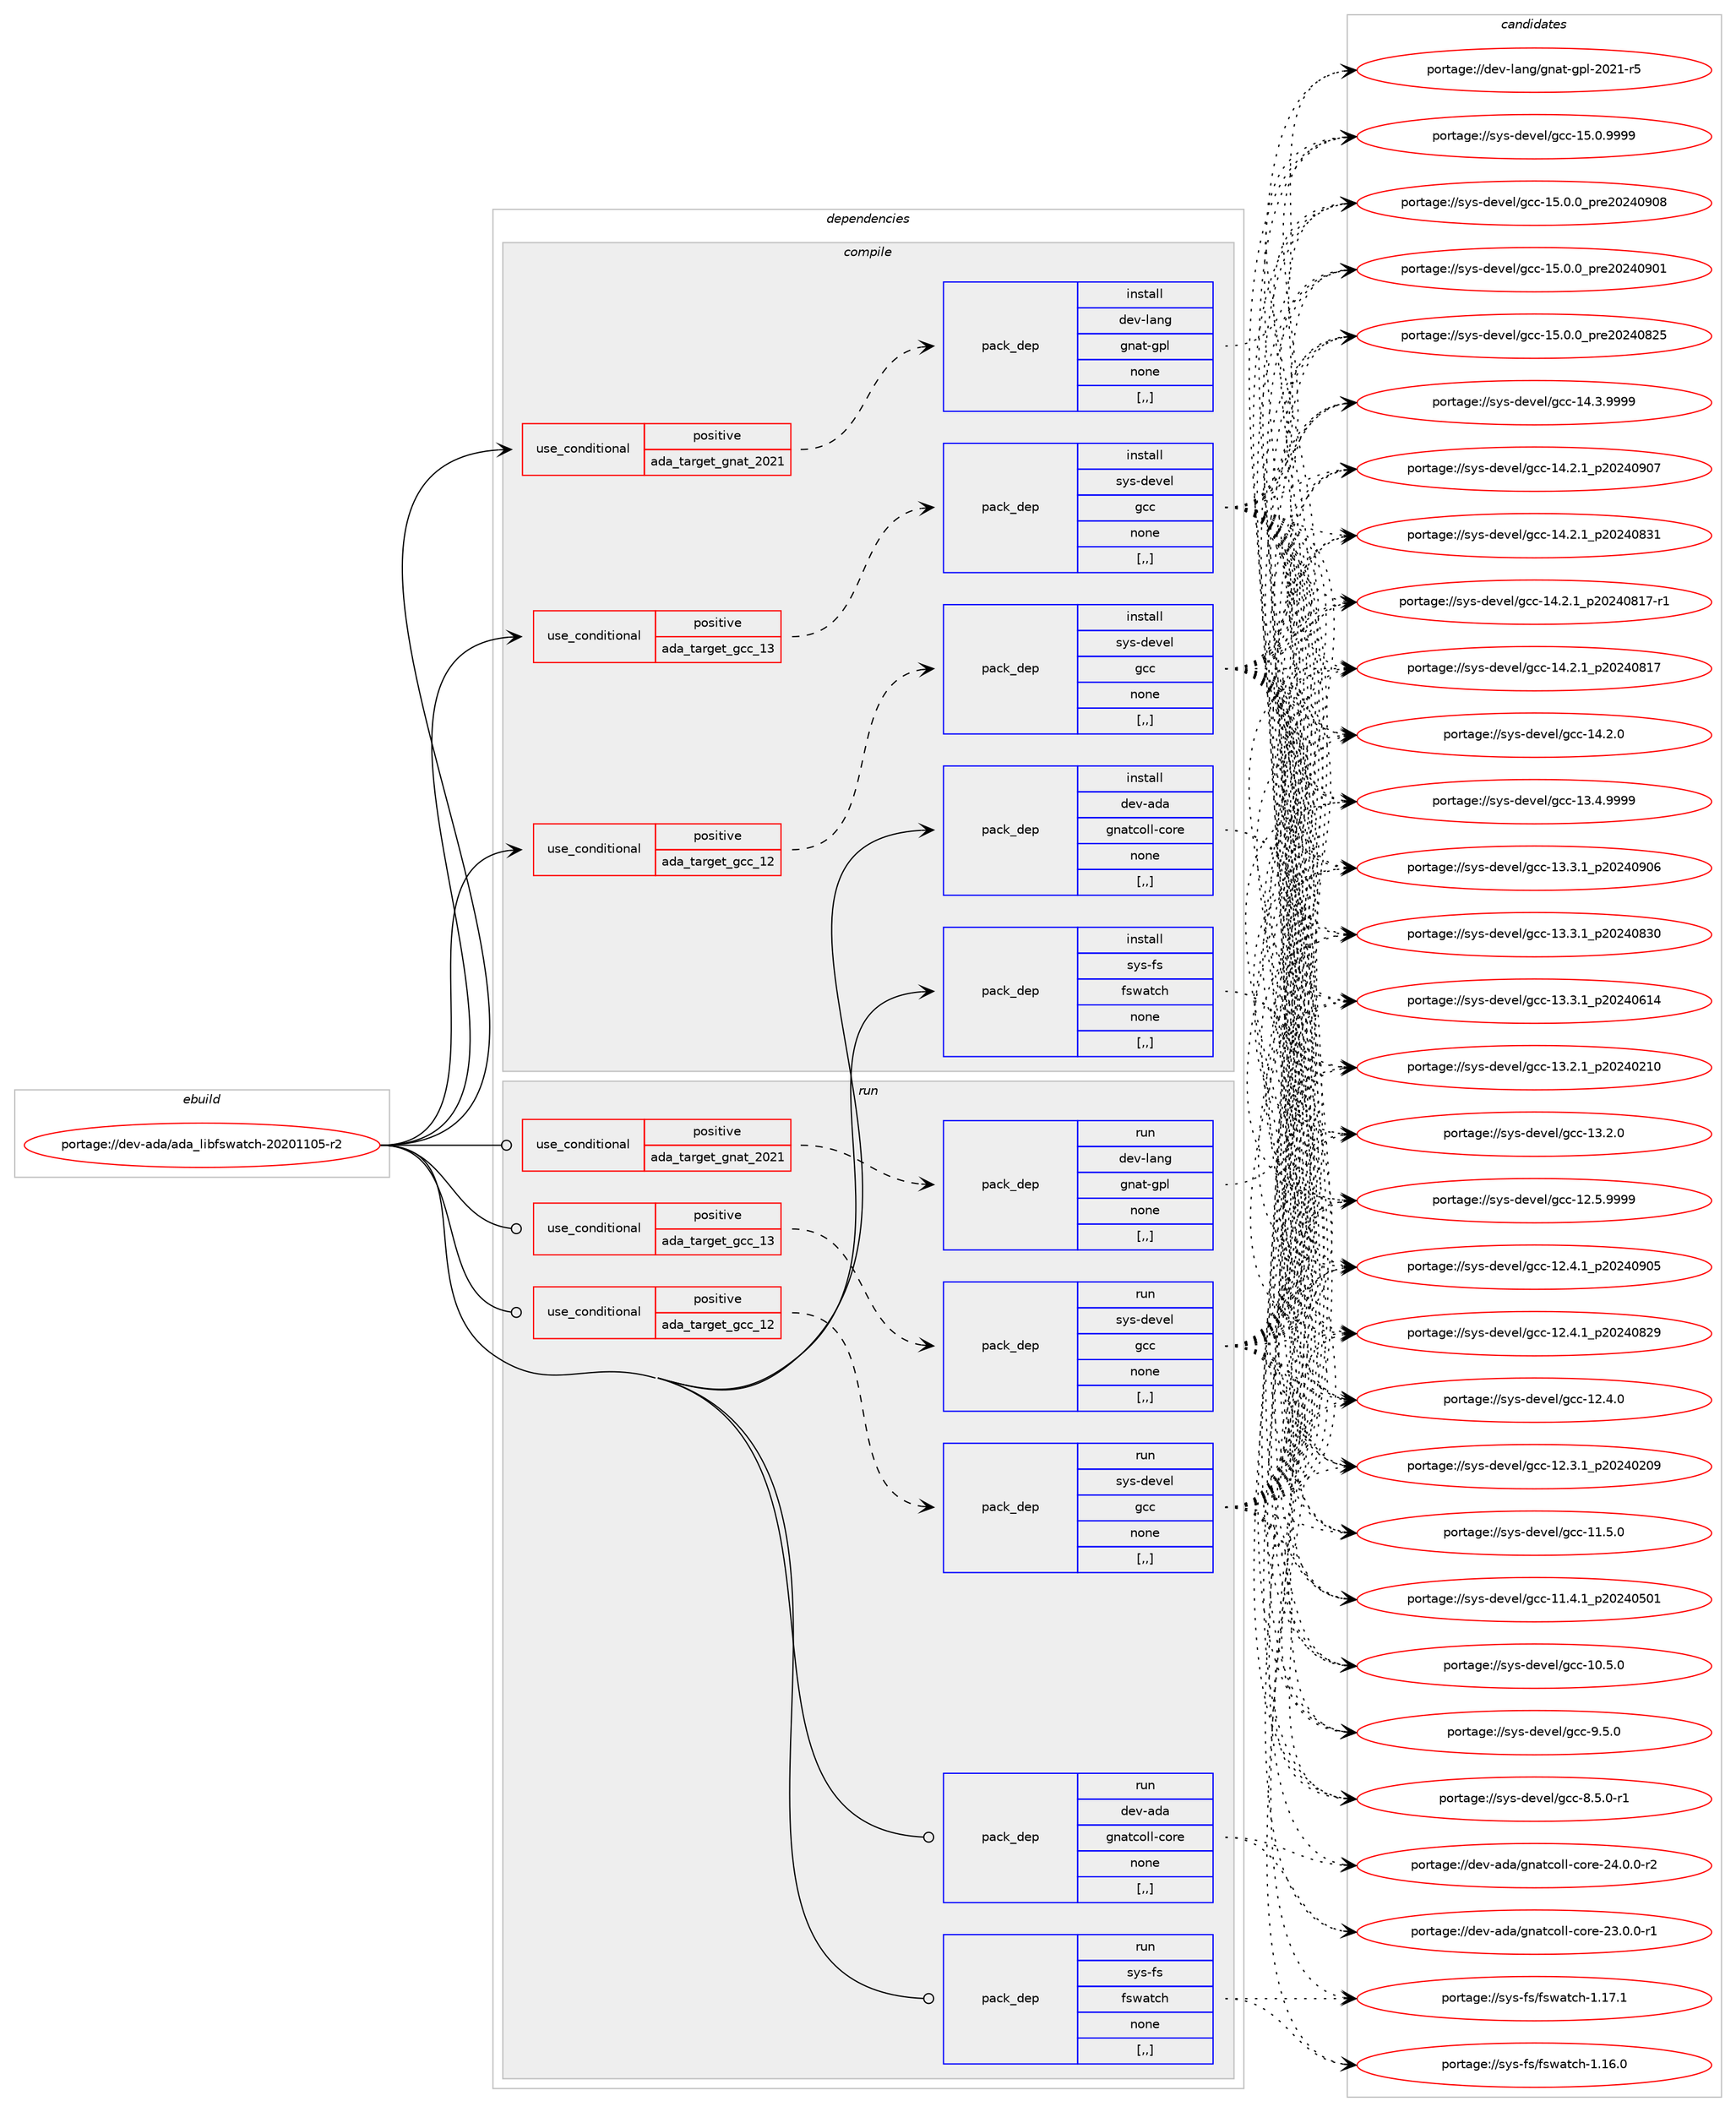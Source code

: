 digraph prolog {

# *************
# Graph options
# *************

newrank=true;
concentrate=true;
compound=true;
graph [rankdir=LR,fontname=Helvetica,fontsize=10,ranksep=1.5];#, ranksep=2.5, nodesep=0.2];
edge  [arrowhead=vee];
node  [fontname=Helvetica,fontsize=10];

# **********
# The ebuild
# **********

subgraph cluster_leftcol {
color=gray;
label=<<i>ebuild</i>>;
id [label="portage://dev-ada/ada_libfswatch-20201105-r2", color=red, width=4, href="../dev-ada/ada_libfswatch-20201105-r2.svg"];
}

# ****************
# The dependencies
# ****************

subgraph cluster_midcol {
color=gray;
label=<<i>dependencies</i>>;
subgraph cluster_compile {
fillcolor="#eeeeee";
style=filled;
label=<<i>compile</i>>;
subgraph cond146252 {
dependency556864 [label=<<TABLE BORDER="0" CELLBORDER="1" CELLSPACING="0" CELLPADDING="4"><TR><TD ROWSPAN="3" CELLPADDING="10">use_conditional</TD></TR><TR><TD>positive</TD></TR><TR><TD>ada_target_gcc_12</TD></TR></TABLE>>, shape=none, color=red];
subgraph pack406090 {
dependency556865 [label=<<TABLE BORDER="0" CELLBORDER="1" CELLSPACING="0" CELLPADDING="4" WIDTH="220"><TR><TD ROWSPAN="6" CELLPADDING="30">pack_dep</TD></TR><TR><TD WIDTH="110">install</TD></TR><TR><TD>sys-devel</TD></TR><TR><TD>gcc</TD></TR><TR><TD>none</TD></TR><TR><TD>[,,]</TD></TR></TABLE>>, shape=none, color=blue];
}
dependency556864:e -> dependency556865:w [weight=20,style="dashed",arrowhead="vee"];
}
id:e -> dependency556864:w [weight=20,style="solid",arrowhead="vee"];
subgraph cond146253 {
dependency556866 [label=<<TABLE BORDER="0" CELLBORDER="1" CELLSPACING="0" CELLPADDING="4"><TR><TD ROWSPAN="3" CELLPADDING="10">use_conditional</TD></TR><TR><TD>positive</TD></TR><TR><TD>ada_target_gcc_13</TD></TR></TABLE>>, shape=none, color=red];
subgraph pack406091 {
dependency556867 [label=<<TABLE BORDER="0" CELLBORDER="1" CELLSPACING="0" CELLPADDING="4" WIDTH="220"><TR><TD ROWSPAN="6" CELLPADDING="30">pack_dep</TD></TR><TR><TD WIDTH="110">install</TD></TR><TR><TD>sys-devel</TD></TR><TR><TD>gcc</TD></TR><TR><TD>none</TD></TR><TR><TD>[,,]</TD></TR></TABLE>>, shape=none, color=blue];
}
dependency556866:e -> dependency556867:w [weight=20,style="dashed",arrowhead="vee"];
}
id:e -> dependency556866:w [weight=20,style="solid",arrowhead="vee"];
subgraph cond146254 {
dependency556868 [label=<<TABLE BORDER="0" CELLBORDER="1" CELLSPACING="0" CELLPADDING="4"><TR><TD ROWSPAN="3" CELLPADDING="10">use_conditional</TD></TR><TR><TD>positive</TD></TR><TR><TD>ada_target_gnat_2021</TD></TR></TABLE>>, shape=none, color=red];
subgraph pack406092 {
dependency556869 [label=<<TABLE BORDER="0" CELLBORDER="1" CELLSPACING="0" CELLPADDING="4" WIDTH="220"><TR><TD ROWSPAN="6" CELLPADDING="30">pack_dep</TD></TR><TR><TD WIDTH="110">install</TD></TR><TR><TD>dev-lang</TD></TR><TR><TD>gnat-gpl</TD></TR><TR><TD>none</TD></TR><TR><TD>[,,]</TD></TR></TABLE>>, shape=none, color=blue];
}
dependency556868:e -> dependency556869:w [weight=20,style="dashed",arrowhead="vee"];
}
id:e -> dependency556868:w [weight=20,style="solid",arrowhead="vee"];
subgraph pack406093 {
dependency556870 [label=<<TABLE BORDER="0" CELLBORDER="1" CELLSPACING="0" CELLPADDING="4" WIDTH="220"><TR><TD ROWSPAN="6" CELLPADDING="30">pack_dep</TD></TR><TR><TD WIDTH="110">install</TD></TR><TR><TD>dev-ada</TD></TR><TR><TD>gnatcoll-core</TD></TR><TR><TD>none</TD></TR><TR><TD>[,,]</TD></TR></TABLE>>, shape=none, color=blue];
}
id:e -> dependency556870:w [weight=20,style="solid",arrowhead="vee"];
subgraph pack406094 {
dependency556871 [label=<<TABLE BORDER="0" CELLBORDER="1" CELLSPACING="0" CELLPADDING="4" WIDTH="220"><TR><TD ROWSPAN="6" CELLPADDING="30">pack_dep</TD></TR><TR><TD WIDTH="110">install</TD></TR><TR><TD>sys-fs</TD></TR><TR><TD>fswatch</TD></TR><TR><TD>none</TD></TR><TR><TD>[,,]</TD></TR></TABLE>>, shape=none, color=blue];
}
id:e -> dependency556871:w [weight=20,style="solid",arrowhead="vee"];
}
subgraph cluster_compileandrun {
fillcolor="#eeeeee";
style=filled;
label=<<i>compile and run</i>>;
}
subgraph cluster_run {
fillcolor="#eeeeee";
style=filled;
label=<<i>run</i>>;
subgraph cond146255 {
dependency556872 [label=<<TABLE BORDER="0" CELLBORDER="1" CELLSPACING="0" CELLPADDING="4"><TR><TD ROWSPAN="3" CELLPADDING="10">use_conditional</TD></TR><TR><TD>positive</TD></TR><TR><TD>ada_target_gcc_12</TD></TR></TABLE>>, shape=none, color=red];
subgraph pack406095 {
dependency556873 [label=<<TABLE BORDER="0" CELLBORDER="1" CELLSPACING="0" CELLPADDING="4" WIDTH="220"><TR><TD ROWSPAN="6" CELLPADDING="30">pack_dep</TD></TR><TR><TD WIDTH="110">run</TD></TR><TR><TD>sys-devel</TD></TR><TR><TD>gcc</TD></TR><TR><TD>none</TD></TR><TR><TD>[,,]</TD></TR></TABLE>>, shape=none, color=blue];
}
dependency556872:e -> dependency556873:w [weight=20,style="dashed",arrowhead="vee"];
}
id:e -> dependency556872:w [weight=20,style="solid",arrowhead="odot"];
subgraph cond146256 {
dependency556874 [label=<<TABLE BORDER="0" CELLBORDER="1" CELLSPACING="0" CELLPADDING="4"><TR><TD ROWSPAN="3" CELLPADDING="10">use_conditional</TD></TR><TR><TD>positive</TD></TR><TR><TD>ada_target_gcc_13</TD></TR></TABLE>>, shape=none, color=red];
subgraph pack406096 {
dependency556875 [label=<<TABLE BORDER="0" CELLBORDER="1" CELLSPACING="0" CELLPADDING="4" WIDTH="220"><TR><TD ROWSPAN="6" CELLPADDING="30">pack_dep</TD></TR><TR><TD WIDTH="110">run</TD></TR><TR><TD>sys-devel</TD></TR><TR><TD>gcc</TD></TR><TR><TD>none</TD></TR><TR><TD>[,,]</TD></TR></TABLE>>, shape=none, color=blue];
}
dependency556874:e -> dependency556875:w [weight=20,style="dashed",arrowhead="vee"];
}
id:e -> dependency556874:w [weight=20,style="solid",arrowhead="odot"];
subgraph cond146257 {
dependency556876 [label=<<TABLE BORDER="0" CELLBORDER="1" CELLSPACING="0" CELLPADDING="4"><TR><TD ROWSPAN="3" CELLPADDING="10">use_conditional</TD></TR><TR><TD>positive</TD></TR><TR><TD>ada_target_gnat_2021</TD></TR></TABLE>>, shape=none, color=red];
subgraph pack406097 {
dependency556877 [label=<<TABLE BORDER="0" CELLBORDER="1" CELLSPACING="0" CELLPADDING="4" WIDTH="220"><TR><TD ROWSPAN="6" CELLPADDING="30">pack_dep</TD></TR><TR><TD WIDTH="110">run</TD></TR><TR><TD>dev-lang</TD></TR><TR><TD>gnat-gpl</TD></TR><TR><TD>none</TD></TR><TR><TD>[,,]</TD></TR></TABLE>>, shape=none, color=blue];
}
dependency556876:e -> dependency556877:w [weight=20,style="dashed",arrowhead="vee"];
}
id:e -> dependency556876:w [weight=20,style="solid",arrowhead="odot"];
subgraph pack406098 {
dependency556878 [label=<<TABLE BORDER="0" CELLBORDER="1" CELLSPACING="0" CELLPADDING="4" WIDTH="220"><TR><TD ROWSPAN="6" CELLPADDING="30">pack_dep</TD></TR><TR><TD WIDTH="110">run</TD></TR><TR><TD>dev-ada</TD></TR><TR><TD>gnatcoll-core</TD></TR><TR><TD>none</TD></TR><TR><TD>[,,]</TD></TR></TABLE>>, shape=none, color=blue];
}
id:e -> dependency556878:w [weight=20,style="solid",arrowhead="odot"];
subgraph pack406099 {
dependency556879 [label=<<TABLE BORDER="0" CELLBORDER="1" CELLSPACING="0" CELLPADDING="4" WIDTH="220"><TR><TD ROWSPAN="6" CELLPADDING="30">pack_dep</TD></TR><TR><TD WIDTH="110">run</TD></TR><TR><TD>sys-fs</TD></TR><TR><TD>fswatch</TD></TR><TR><TD>none</TD></TR><TR><TD>[,,]</TD></TR></TABLE>>, shape=none, color=blue];
}
id:e -> dependency556879:w [weight=20,style="solid",arrowhead="odot"];
}
}

# **************
# The candidates
# **************

subgraph cluster_choices {
rank=same;
color=gray;
label=<<i>candidates</i>>;

subgraph choice406090 {
color=black;
nodesep=1;
choice1151211154510010111810110847103999945495346484657575757 [label="portage://sys-devel/gcc-15.0.9999", color=red, width=4,href="../sys-devel/gcc-15.0.9999.svg"];
choice1151211154510010111810110847103999945495346484648951121141015048505248574856 [label="portage://sys-devel/gcc-15.0.0_pre20240908", color=red, width=4,href="../sys-devel/gcc-15.0.0_pre20240908.svg"];
choice1151211154510010111810110847103999945495346484648951121141015048505248574849 [label="portage://sys-devel/gcc-15.0.0_pre20240901", color=red, width=4,href="../sys-devel/gcc-15.0.0_pre20240901.svg"];
choice1151211154510010111810110847103999945495346484648951121141015048505248565053 [label="portage://sys-devel/gcc-15.0.0_pre20240825", color=red, width=4,href="../sys-devel/gcc-15.0.0_pre20240825.svg"];
choice1151211154510010111810110847103999945495246514657575757 [label="portage://sys-devel/gcc-14.3.9999", color=red, width=4,href="../sys-devel/gcc-14.3.9999.svg"];
choice1151211154510010111810110847103999945495246504649951125048505248574855 [label="portage://sys-devel/gcc-14.2.1_p20240907", color=red, width=4,href="../sys-devel/gcc-14.2.1_p20240907.svg"];
choice1151211154510010111810110847103999945495246504649951125048505248565149 [label="portage://sys-devel/gcc-14.2.1_p20240831", color=red, width=4,href="../sys-devel/gcc-14.2.1_p20240831.svg"];
choice11512111545100101118101108471039999454952465046499511250485052485649554511449 [label="portage://sys-devel/gcc-14.2.1_p20240817-r1", color=red, width=4,href="../sys-devel/gcc-14.2.1_p20240817-r1.svg"];
choice1151211154510010111810110847103999945495246504649951125048505248564955 [label="portage://sys-devel/gcc-14.2.1_p20240817", color=red, width=4,href="../sys-devel/gcc-14.2.1_p20240817.svg"];
choice1151211154510010111810110847103999945495246504648 [label="portage://sys-devel/gcc-14.2.0", color=red, width=4,href="../sys-devel/gcc-14.2.0.svg"];
choice1151211154510010111810110847103999945495146524657575757 [label="portage://sys-devel/gcc-13.4.9999", color=red, width=4,href="../sys-devel/gcc-13.4.9999.svg"];
choice1151211154510010111810110847103999945495146514649951125048505248574854 [label="portage://sys-devel/gcc-13.3.1_p20240906", color=red, width=4,href="../sys-devel/gcc-13.3.1_p20240906.svg"];
choice1151211154510010111810110847103999945495146514649951125048505248565148 [label="portage://sys-devel/gcc-13.3.1_p20240830", color=red, width=4,href="../sys-devel/gcc-13.3.1_p20240830.svg"];
choice1151211154510010111810110847103999945495146514649951125048505248544952 [label="portage://sys-devel/gcc-13.3.1_p20240614", color=red, width=4,href="../sys-devel/gcc-13.3.1_p20240614.svg"];
choice1151211154510010111810110847103999945495146504649951125048505248504948 [label="portage://sys-devel/gcc-13.2.1_p20240210", color=red, width=4,href="../sys-devel/gcc-13.2.1_p20240210.svg"];
choice1151211154510010111810110847103999945495146504648 [label="portage://sys-devel/gcc-13.2.0", color=red, width=4,href="../sys-devel/gcc-13.2.0.svg"];
choice1151211154510010111810110847103999945495046534657575757 [label="portage://sys-devel/gcc-12.5.9999", color=red, width=4,href="../sys-devel/gcc-12.5.9999.svg"];
choice1151211154510010111810110847103999945495046524649951125048505248574853 [label="portage://sys-devel/gcc-12.4.1_p20240905", color=red, width=4,href="../sys-devel/gcc-12.4.1_p20240905.svg"];
choice1151211154510010111810110847103999945495046524649951125048505248565057 [label="portage://sys-devel/gcc-12.4.1_p20240829", color=red, width=4,href="../sys-devel/gcc-12.4.1_p20240829.svg"];
choice1151211154510010111810110847103999945495046524648 [label="portage://sys-devel/gcc-12.4.0", color=red, width=4,href="../sys-devel/gcc-12.4.0.svg"];
choice1151211154510010111810110847103999945495046514649951125048505248504857 [label="portage://sys-devel/gcc-12.3.1_p20240209", color=red, width=4,href="../sys-devel/gcc-12.3.1_p20240209.svg"];
choice1151211154510010111810110847103999945494946534648 [label="portage://sys-devel/gcc-11.5.0", color=red, width=4,href="../sys-devel/gcc-11.5.0.svg"];
choice1151211154510010111810110847103999945494946524649951125048505248534849 [label="portage://sys-devel/gcc-11.4.1_p20240501", color=red, width=4,href="../sys-devel/gcc-11.4.1_p20240501.svg"];
choice1151211154510010111810110847103999945494846534648 [label="portage://sys-devel/gcc-10.5.0", color=red, width=4,href="../sys-devel/gcc-10.5.0.svg"];
choice11512111545100101118101108471039999455746534648 [label="portage://sys-devel/gcc-9.5.0", color=red, width=4,href="../sys-devel/gcc-9.5.0.svg"];
choice115121115451001011181011084710399994556465346484511449 [label="portage://sys-devel/gcc-8.5.0-r1", color=red, width=4,href="../sys-devel/gcc-8.5.0-r1.svg"];
dependency556865:e -> choice1151211154510010111810110847103999945495346484657575757:w [style=dotted,weight="100"];
dependency556865:e -> choice1151211154510010111810110847103999945495346484648951121141015048505248574856:w [style=dotted,weight="100"];
dependency556865:e -> choice1151211154510010111810110847103999945495346484648951121141015048505248574849:w [style=dotted,weight="100"];
dependency556865:e -> choice1151211154510010111810110847103999945495346484648951121141015048505248565053:w [style=dotted,weight="100"];
dependency556865:e -> choice1151211154510010111810110847103999945495246514657575757:w [style=dotted,weight="100"];
dependency556865:e -> choice1151211154510010111810110847103999945495246504649951125048505248574855:w [style=dotted,weight="100"];
dependency556865:e -> choice1151211154510010111810110847103999945495246504649951125048505248565149:w [style=dotted,weight="100"];
dependency556865:e -> choice11512111545100101118101108471039999454952465046499511250485052485649554511449:w [style=dotted,weight="100"];
dependency556865:e -> choice1151211154510010111810110847103999945495246504649951125048505248564955:w [style=dotted,weight="100"];
dependency556865:e -> choice1151211154510010111810110847103999945495246504648:w [style=dotted,weight="100"];
dependency556865:e -> choice1151211154510010111810110847103999945495146524657575757:w [style=dotted,weight="100"];
dependency556865:e -> choice1151211154510010111810110847103999945495146514649951125048505248574854:w [style=dotted,weight="100"];
dependency556865:e -> choice1151211154510010111810110847103999945495146514649951125048505248565148:w [style=dotted,weight="100"];
dependency556865:e -> choice1151211154510010111810110847103999945495146514649951125048505248544952:w [style=dotted,weight="100"];
dependency556865:e -> choice1151211154510010111810110847103999945495146504649951125048505248504948:w [style=dotted,weight="100"];
dependency556865:e -> choice1151211154510010111810110847103999945495146504648:w [style=dotted,weight="100"];
dependency556865:e -> choice1151211154510010111810110847103999945495046534657575757:w [style=dotted,weight="100"];
dependency556865:e -> choice1151211154510010111810110847103999945495046524649951125048505248574853:w [style=dotted,weight="100"];
dependency556865:e -> choice1151211154510010111810110847103999945495046524649951125048505248565057:w [style=dotted,weight="100"];
dependency556865:e -> choice1151211154510010111810110847103999945495046524648:w [style=dotted,weight="100"];
dependency556865:e -> choice1151211154510010111810110847103999945495046514649951125048505248504857:w [style=dotted,weight="100"];
dependency556865:e -> choice1151211154510010111810110847103999945494946534648:w [style=dotted,weight="100"];
dependency556865:e -> choice1151211154510010111810110847103999945494946524649951125048505248534849:w [style=dotted,weight="100"];
dependency556865:e -> choice1151211154510010111810110847103999945494846534648:w [style=dotted,weight="100"];
dependency556865:e -> choice11512111545100101118101108471039999455746534648:w [style=dotted,weight="100"];
dependency556865:e -> choice115121115451001011181011084710399994556465346484511449:w [style=dotted,weight="100"];
}
subgraph choice406091 {
color=black;
nodesep=1;
choice1151211154510010111810110847103999945495346484657575757 [label="portage://sys-devel/gcc-15.0.9999", color=red, width=4,href="../sys-devel/gcc-15.0.9999.svg"];
choice1151211154510010111810110847103999945495346484648951121141015048505248574856 [label="portage://sys-devel/gcc-15.0.0_pre20240908", color=red, width=4,href="../sys-devel/gcc-15.0.0_pre20240908.svg"];
choice1151211154510010111810110847103999945495346484648951121141015048505248574849 [label="portage://sys-devel/gcc-15.0.0_pre20240901", color=red, width=4,href="../sys-devel/gcc-15.0.0_pre20240901.svg"];
choice1151211154510010111810110847103999945495346484648951121141015048505248565053 [label="portage://sys-devel/gcc-15.0.0_pre20240825", color=red, width=4,href="../sys-devel/gcc-15.0.0_pre20240825.svg"];
choice1151211154510010111810110847103999945495246514657575757 [label="portage://sys-devel/gcc-14.3.9999", color=red, width=4,href="../sys-devel/gcc-14.3.9999.svg"];
choice1151211154510010111810110847103999945495246504649951125048505248574855 [label="portage://sys-devel/gcc-14.2.1_p20240907", color=red, width=4,href="../sys-devel/gcc-14.2.1_p20240907.svg"];
choice1151211154510010111810110847103999945495246504649951125048505248565149 [label="portage://sys-devel/gcc-14.2.1_p20240831", color=red, width=4,href="../sys-devel/gcc-14.2.1_p20240831.svg"];
choice11512111545100101118101108471039999454952465046499511250485052485649554511449 [label="portage://sys-devel/gcc-14.2.1_p20240817-r1", color=red, width=4,href="../sys-devel/gcc-14.2.1_p20240817-r1.svg"];
choice1151211154510010111810110847103999945495246504649951125048505248564955 [label="portage://sys-devel/gcc-14.2.1_p20240817", color=red, width=4,href="../sys-devel/gcc-14.2.1_p20240817.svg"];
choice1151211154510010111810110847103999945495246504648 [label="portage://sys-devel/gcc-14.2.0", color=red, width=4,href="../sys-devel/gcc-14.2.0.svg"];
choice1151211154510010111810110847103999945495146524657575757 [label="portage://sys-devel/gcc-13.4.9999", color=red, width=4,href="../sys-devel/gcc-13.4.9999.svg"];
choice1151211154510010111810110847103999945495146514649951125048505248574854 [label="portage://sys-devel/gcc-13.3.1_p20240906", color=red, width=4,href="../sys-devel/gcc-13.3.1_p20240906.svg"];
choice1151211154510010111810110847103999945495146514649951125048505248565148 [label="portage://sys-devel/gcc-13.3.1_p20240830", color=red, width=4,href="../sys-devel/gcc-13.3.1_p20240830.svg"];
choice1151211154510010111810110847103999945495146514649951125048505248544952 [label="portage://sys-devel/gcc-13.3.1_p20240614", color=red, width=4,href="../sys-devel/gcc-13.3.1_p20240614.svg"];
choice1151211154510010111810110847103999945495146504649951125048505248504948 [label="portage://sys-devel/gcc-13.2.1_p20240210", color=red, width=4,href="../sys-devel/gcc-13.2.1_p20240210.svg"];
choice1151211154510010111810110847103999945495146504648 [label="portage://sys-devel/gcc-13.2.0", color=red, width=4,href="../sys-devel/gcc-13.2.0.svg"];
choice1151211154510010111810110847103999945495046534657575757 [label="portage://sys-devel/gcc-12.5.9999", color=red, width=4,href="../sys-devel/gcc-12.5.9999.svg"];
choice1151211154510010111810110847103999945495046524649951125048505248574853 [label="portage://sys-devel/gcc-12.4.1_p20240905", color=red, width=4,href="../sys-devel/gcc-12.4.1_p20240905.svg"];
choice1151211154510010111810110847103999945495046524649951125048505248565057 [label="portage://sys-devel/gcc-12.4.1_p20240829", color=red, width=4,href="../sys-devel/gcc-12.4.1_p20240829.svg"];
choice1151211154510010111810110847103999945495046524648 [label="portage://sys-devel/gcc-12.4.0", color=red, width=4,href="../sys-devel/gcc-12.4.0.svg"];
choice1151211154510010111810110847103999945495046514649951125048505248504857 [label="portage://sys-devel/gcc-12.3.1_p20240209", color=red, width=4,href="../sys-devel/gcc-12.3.1_p20240209.svg"];
choice1151211154510010111810110847103999945494946534648 [label="portage://sys-devel/gcc-11.5.0", color=red, width=4,href="../sys-devel/gcc-11.5.0.svg"];
choice1151211154510010111810110847103999945494946524649951125048505248534849 [label="portage://sys-devel/gcc-11.4.1_p20240501", color=red, width=4,href="../sys-devel/gcc-11.4.1_p20240501.svg"];
choice1151211154510010111810110847103999945494846534648 [label="portage://sys-devel/gcc-10.5.0", color=red, width=4,href="../sys-devel/gcc-10.5.0.svg"];
choice11512111545100101118101108471039999455746534648 [label="portage://sys-devel/gcc-9.5.0", color=red, width=4,href="../sys-devel/gcc-9.5.0.svg"];
choice115121115451001011181011084710399994556465346484511449 [label="portage://sys-devel/gcc-8.5.0-r1", color=red, width=4,href="../sys-devel/gcc-8.5.0-r1.svg"];
dependency556867:e -> choice1151211154510010111810110847103999945495346484657575757:w [style=dotted,weight="100"];
dependency556867:e -> choice1151211154510010111810110847103999945495346484648951121141015048505248574856:w [style=dotted,weight="100"];
dependency556867:e -> choice1151211154510010111810110847103999945495346484648951121141015048505248574849:w [style=dotted,weight="100"];
dependency556867:e -> choice1151211154510010111810110847103999945495346484648951121141015048505248565053:w [style=dotted,weight="100"];
dependency556867:e -> choice1151211154510010111810110847103999945495246514657575757:w [style=dotted,weight="100"];
dependency556867:e -> choice1151211154510010111810110847103999945495246504649951125048505248574855:w [style=dotted,weight="100"];
dependency556867:e -> choice1151211154510010111810110847103999945495246504649951125048505248565149:w [style=dotted,weight="100"];
dependency556867:e -> choice11512111545100101118101108471039999454952465046499511250485052485649554511449:w [style=dotted,weight="100"];
dependency556867:e -> choice1151211154510010111810110847103999945495246504649951125048505248564955:w [style=dotted,weight="100"];
dependency556867:e -> choice1151211154510010111810110847103999945495246504648:w [style=dotted,weight="100"];
dependency556867:e -> choice1151211154510010111810110847103999945495146524657575757:w [style=dotted,weight="100"];
dependency556867:e -> choice1151211154510010111810110847103999945495146514649951125048505248574854:w [style=dotted,weight="100"];
dependency556867:e -> choice1151211154510010111810110847103999945495146514649951125048505248565148:w [style=dotted,weight="100"];
dependency556867:e -> choice1151211154510010111810110847103999945495146514649951125048505248544952:w [style=dotted,weight="100"];
dependency556867:e -> choice1151211154510010111810110847103999945495146504649951125048505248504948:w [style=dotted,weight="100"];
dependency556867:e -> choice1151211154510010111810110847103999945495146504648:w [style=dotted,weight="100"];
dependency556867:e -> choice1151211154510010111810110847103999945495046534657575757:w [style=dotted,weight="100"];
dependency556867:e -> choice1151211154510010111810110847103999945495046524649951125048505248574853:w [style=dotted,weight="100"];
dependency556867:e -> choice1151211154510010111810110847103999945495046524649951125048505248565057:w [style=dotted,weight="100"];
dependency556867:e -> choice1151211154510010111810110847103999945495046524648:w [style=dotted,weight="100"];
dependency556867:e -> choice1151211154510010111810110847103999945495046514649951125048505248504857:w [style=dotted,weight="100"];
dependency556867:e -> choice1151211154510010111810110847103999945494946534648:w [style=dotted,weight="100"];
dependency556867:e -> choice1151211154510010111810110847103999945494946524649951125048505248534849:w [style=dotted,weight="100"];
dependency556867:e -> choice1151211154510010111810110847103999945494846534648:w [style=dotted,weight="100"];
dependency556867:e -> choice11512111545100101118101108471039999455746534648:w [style=dotted,weight="100"];
dependency556867:e -> choice115121115451001011181011084710399994556465346484511449:w [style=dotted,weight="100"];
}
subgraph choice406092 {
color=black;
nodesep=1;
choice100101118451089711010347103110971164510311210845504850494511453 [label="portage://dev-lang/gnat-gpl-2021-r5", color=red, width=4,href="../dev-lang/gnat-gpl-2021-r5.svg"];
dependency556869:e -> choice100101118451089711010347103110971164510311210845504850494511453:w [style=dotted,weight="100"];
}
subgraph choice406093 {
color=black;
nodesep=1;
choice1001011184597100974710311097116991111081084599111114101455052464846484511450 [label="portage://dev-ada/gnatcoll-core-24.0.0-r2", color=red, width=4,href="../dev-ada/gnatcoll-core-24.0.0-r2.svg"];
choice1001011184597100974710311097116991111081084599111114101455051464846484511449 [label="portage://dev-ada/gnatcoll-core-23.0.0-r1", color=red, width=4,href="../dev-ada/gnatcoll-core-23.0.0-r1.svg"];
dependency556870:e -> choice1001011184597100974710311097116991111081084599111114101455052464846484511450:w [style=dotted,weight="100"];
dependency556870:e -> choice1001011184597100974710311097116991111081084599111114101455051464846484511449:w [style=dotted,weight="100"];
}
subgraph choice406094 {
color=black;
nodesep=1;
choice1151211154510211547102115119971169910445494649554649 [label="portage://sys-fs/fswatch-1.17.1", color=red, width=4,href="../sys-fs/fswatch-1.17.1.svg"];
choice1151211154510211547102115119971169910445494649544648 [label="portage://sys-fs/fswatch-1.16.0", color=red, width=4,href="../sys-fs/fswatch-1.16.0.svg"];
dependency556871:e -> choice1151211154510211547102115119971169910445494649554649:w [style=dotted,weight="100"];
dependency556871:e -> choice1151211154510211547102115119971169910445494649544648:w [style=dotted,weight="100"];
}
subgraph choice406095 {
color=black;
nodesep=1;
choice1151211154510010111810110847103999945495346484657575757 [label="portage://sys-devel/gcc-15.0.9999", color=red, width=4,href="../sys-devel/gcc-15.0.9999.svg"];
choice1151211154510010111810110847103999945495346484648951121141015048505248574856 [label="portage://sys-devel/gcc-15.0.0_pre20240908", color=red, width=4,href="../sys-devel/gcc-15.0.0_pre20240908.svg"];
choice1151211154510010111810110847103999945495346484648951121141015048505248574849 [label="portage://sys-devel/gcc-15.0.0_pre20240901", color=red, width=4,href="../sys-devel/gcc-15.0.0_pre20240901.svg"];
choice1151211154510010111810110847103999945495346484648951121141015048505248565053 [label="portage://sys-devel/gcc-15.0.0_pre20240825", color=red, width=4,href="../sys-devel/gcc-15.0.0_pre20240825.svg"];
choice1151211154510010111810110847103999945495246514657575757 [label="portage://sys-devel/gcc-14.3.9999", color=red, width=4,href="../sys-devel/gcc-14.3.9999.svg"];
choice1151211154510010111810110847103999945495246504649951125048505248574855 [label="portage://sys-devel/gcc-14.2.1_p20240907", color=red, width=4,href="../sys-devel/gcc-14.2.1_p20240907.svg"];
choice1151211154510010111810110847103999945495246504649951125048505248565149 [label="portage://sys-devel/gcc-14.2.1_p20240831", color=red, width=4,href="../sys-devel/gcc-14.2.1_p20240831.svg"];
choice11512111545100101118101108471039999454952465046499511250485052485649554511449 [label="portage://sys-devel/gcc-14.2.1_p20240817-r1", color=red, width=4,href="../sys-devel/gcc-14.2.1_p20240817-r1.svg"];
choice1151211154510010111810110847103999945495246504649951125048505248564955 [label="portage://sys-devel/gcc-14.2.1_p20240817", color=red, width=4,href="../sys-devel/gcc-14.2.1_p20240817.svg"];
choice1151211154510010111810110847103999945495246504648 [label="portage://sys-devel/gcc-14.2.0", color=red, width=4,href="../sys-devel/gcc-14.2.0.svg"];
choice1151211154510010111810110847103999945495146524657575757 [label="portage://sys-devel/gcc-13.4.9999", color=red, width=4,href="../sys-devel/gcc-13.4.9999.svg"];
choice1151211154510010111810110847103999945495146514649951125048505248574854 [label="portage://sys-devel/gcc-13.3.1_p20240906", color=red, width=4,href="../sys-devel/gcc-13.3.1_p20240906.svg"];
choice1151211154510010111810110847103999945495146514649951125048505248565148 [label="portage://sys-devel/gcc-13.3.1_p20240830", color=red, width=4,href="../sys-devel/gcc-13.3.1_p20240830.svg"];
choice1151211154510010111810110847103999945495146514649951125048505248544952 [label="portage://sys-devel/gcc-13.3.1_p20240614", color=red, width=4,href="../sys-devel/gcc-13.3.1_p20240614.svg"];
choice1151211154510010111810110847103999945495146504649951125048505248504948 [label="portage://sys-devel/gcc-13.2.1_p20240210", color=red, width=4,href="../sys-devel/gcc-13.2.1_p20240210.svg"];
choice1151211154510010111810110847103999945495146504648 [label="portage://sys-devel/gcc-13.2.0", color=red, width=4,href="../sys-devel/gcc-13.2.0.svg"];
choice1151211154510010111810110847103999945495046534657575757 [label="portage://sys-devel/gcc-12.5.9999", color=red, width=4,href="../sys-devel/gcc-12.5.9999.svg"];
choice1151211154510010111810110847103999945495046524649951125048505248574853 [label="portage://sys-devel/gcc-12.4.1_p20240905", color=red, width=4,href="../sys-devel/gcc-12.4.1_p20240905.svg"];
choice1151211154510010111810110847103999945495046524649951125048505248565057 [label="portage://sys-devel/gcc-12.4.1_p20240829", color=red, width=4,href="../sys-devel/gcc-12.4.1_p20240829.svg"];
choice1151211154510010111810110847103999945495046524648 [label="portage://sys-devel/gcc-12.4.0", color=red, width=4,href="../sys-devel/gcc-12.4.0.svg"];
choice1151211154510010111810110847103999945495046514649951125048505248504857 [label="portage://sys-devel/gcc-12.3.1_p20240209", color=red, width=4,href="../sys-devel/gcc-12.3.1_p20240209.svg"];
choice1151211154510010111810110847103999945494946534648 [label="portage://sys-devel/gcc-11.5.0", color=red, width=4,href="../sys-devel/gcc-11.5.0.svg"];
choice1151211154510010111810110847103999945494946524649951125048505248534849 [label="portage://sys-devel/gcc-11.4.1_p20240501", color=red, width=4,href="../sys-devel/gcc-11.4.1_p20240501.svg"];
choice1151211154510010111810110847103999945494846534648 [label="portage://sys-devel/gcc-10.5.0", color=red, width=4,href="../sys-devel/gcc-10.5.0.svg"];
choice11512111545100101118101108471039999455746534648 [label="portage://sys-devel/gcc-9.5.0", color=red, width=4,href="../sys-devel/gcc-9.5.0.svg"];
choice115121115451001011181011084710399994556465346484511449 [label="portage://sys-devel/gcc-8.5.0-r1", color=red, width=4,href="../sys-devel/gcc-8.5.0-r1.svg"];
dependency556873:e -> choice1151211154510010111810110847103999945495346484657575757:w [style=dotted,weight="100"];
dependency556873:e -> choice1151211154510010111810110847103999945495346484648951121141015048505248574856:w [style=dotted,weight="100"];
dependency556873:e -> choice1151211154510010111810110847103999945495346484648951121141015048505248574849:w [style=dotted,weight="100"];
dependency556873:e -> choice1151211154510010111810110847103999945495346484648951121141015048505248565053:w [style=dotted,weight="100"];
dependency556873:e -> choice1151211154510010111810110847103999945495246514657575757:w [style=dotted,weight="100"];
dependency556873:e -> choice1151211154510010111810110847103999945495246504649951125048505248574855:w [style=dotted,weight="100"];
dependency556873:e -> choice1151211154510010111810110847103999945495246504649951125048505248565149:w [style=dotted,weight="100"];
dependency556873:e -> choice11512111545100101118101108471039999454952465046499511250485052485649554511449:w [style=dotted,weight="100"];
dependency556873:e -> choice1151211154510010111810110847103999945495246504649951125048505248564955:w [style=dotted,weight="100"];
dependency556873:e -> choice1151211154510010111810110847103999945495246504648:w [style=dotted,weight="100"];
dependency556873:e -> choice1151211154510010111810110847103999945495146524657575757:w [style=dotted,weight="100"];
dependency556873:e -> choice1151211154510010111810110847103999945495146514649951125048505248574854:w [style=dotted,weight="100"];
dependency556873:e -> choice1151211154510010111810110847103999945495146514649951125048505248565148:w [style=dotted,weight="100"];
dependency556873:e -> choice1151211154510010111810110847103999945495146514649951125048505248544952:w [style=dotted,weight="100"];
dependency556873:e -> choice1151211154510010111810110847103999945495146504649951125048505248504948:w [style=dotted,weight="100"];
dependency556873:e -> choice1151211154510010111810110847103999945495146504648:w [style=dotted,weight="100"];
dependency556873:e -> choice1151211154510010111810110847103999945495046534657575757:w [style=dotted,weight="100"];
dependency556873:e -> choice1151211154510010111810110847103999945495046524649951125048505248574853:w [style=dotted,weight="100"];
dependency556873:e -> choice1151211154510010111810110847103999945495046524649951125048505248565057:w [style=dotted,weight="100"];
dependency556873:e -> choice1151211154510010111810110847103999945495046524648:w [style=dotted,weight="100"];
dependency556873:e -> choice1151211154510010111810110847103999945495046514649951125048505248504857:w [style=dotted,weight="100"];
dependency556873:e -> choice1151211154510010111810110847103999945494946534648:w [style=dotted,weight="100"];
dependency556873:e -> choice1151211154510010111810110847103999945494946524649951125048505248534849:w [style=dotted,weight="100"];
dependency556873:e -> choice1151211154510010111810110847103999945494846534648:w [style=dotted,weight="100"];
dependency556873:e -> choice11512111545100101118101108471039999455746534648:w [style=dotted,weight="100"];
dependency556873:e -> choice115121115451001011181011084710399994556465346484511449:w [style=dotted,weight="100"];
}
subgraph choice406096 {
color=black;
nodesep=1;
choice1151211154510010111810110847103999945495346484657575757 [label="portage://sys-devel/gcc-15.0.9999", color=red, width=4,href="../sys-devel/gcc-15.0.9999.svg"];
choice1151211154510010111810110847103999945495346484648951121141015048505248574856 [label="portage://sys-devel/gcc-15.0.0_pre20240908", color=red, width=4,href="../sys-devel/gcc-15.0.0_pre20240908.svg"];
choice1151211154510010111810110847103999945495346484648951121141015048505248574849 [label="portage://sys-devel/gcc-15.0.0_pre20240901", color=red, width=4,href="../sys-devel/gcc-15.0.0_pre20240901.svg"];
choice1151211154510010111810110847103999945495346484648951121141015048505248565053 [label="portage://sys-devel/gcc-15.0.0_pre20240825", color=red, width=4,href="../sys-devel/gcc-15.0.0_pre20240825.svg"];
choice1151211154510010111810110847103999945495246514657575757 [label="portage://sys-devel/gcc-14.3.9999", color=red, width=4,href="../sys-devel/gcc-14.3.9999.svg"];
choice1151211154510010111810110847103999945495246504649951125048505248574855 [label="portage://sys-devel/gcc-14.2.1_p20240907", color=red, width=4,href="../sys-devel/gcc-14.2.1_p20240907.svg"];
choice1151211154510010111810110847103999945495246504649951125048505248565149 [label="portage://sys-devel/gcc-14.2.1_p20240831", color=red, width=4,href="../sys-devel/gcc-14.2.1_p20240831.svg"];
choice11512111545100101118101108471039999454952465046499511250485052485649554511449 [label="portage://sys-devel/gcc-14.2.1_p20240817-r1", color=red, width=4,href="../sys-devel/gcc-14.2.1_p20240817-r1.svg"];
choice1151211154510010111810110847103999945495246504649951125048505248564955 [label="portage://sys-devel/gcc-14.2.1_p20240817", color=red, width=4,href="../sys-devel/gcc-14.2.1_p20240817.svg"];
choice1151211154510010111810110847103999945495246504648 [label="portage://sys-devel/gcc-14.2.0", color=red, width=4,href="../sys-devel/gcc-14.2.0.svg"];
choice1151211154510010111810110847103999945495146524657575757 [label="portage://sys-devel/gcc-13.4.9999", color=red, width=4,href="../sys-devel/gcc-13.4.9999.svg"];
choice1151211154510010111810110847103999945495146514649951125048505248574854 [label="portage://sys-devel/gcc-13.3.1_p20240906", color=red, width=4,href="../sys-devel/gcc-13.3.1_p20240906.svg"];
choice1151211154510010111810110847103999945495146514649951125048505248565148 [label="portage://sys-devel/gcc-13.3.1_p20240830", color=red, width=4,href="../sys-devel/gcc-13.3.1_p20240830.svg"];
choice1151211154510010111810110847103999945495146514649951125048505248544952 [label="portage://sys-devel/gcc-13.3.1_p20240614", color=red, width=4,href="../sys-devel/gcc-13.3.1_p20240614.svg"];
choice1151211154510010111810110847103999945495146504649951125048505248504948 [label="portage://sys-devel/gcc-13.2.1_p20240210", color=red, width=4,href="../sys-devel/gcc-13.2.1_p20240210.svg"];
choice1151211154510010111810110847103999945495146504648 [label="portage://sys-devel/gcc-13.2.0", color=red, width=4,href="../sys-devel/gcc-13.2.0.svg"];
choice1151211154510010111810110847103999945495046534657575757 [label="portage://sys-devel/gcc-12.5.9999", color=red, width=4,href="../sys-devel/gcc-12.5.9999.svg"];
choice1151211154510010111810110847103999945495046524649951125048505248574853 [label="portage://sys-devel/gcc-12.4.1_p20240905", color=red, width=4,href="../sys-devel/gcc-12.4.1_p20240905.svg"];
choice1151211154510010111810110847103999945495046524649951125048505248565057 [label="portage://sys-devel/gcc-12.4.1_p20240829", color=red, width=4,href="../sys-devel/gcc-12.4.1_p20240829.svg"];
choice1151211154510010111810110847103999945495046524648 [label="portage://sys-devel/gcc-12.4.0", color=red, width=4,href="../sys-devel/gcc-12.4.0.svg"];
choice1151211154510010111810110847103999945495046514649951125048505248504857 [label="portage://sys-devel/gcc-12.3.1_p20240209", color=red, width=4,href="../sys-devel/gcc-12.3.1_p20240209.svg"];
choice1151211154510010111810110847103999945494946534648 [label="portage://sys-devel/gcc-11.5.0", color=red, width=4,href="../sys-devel/gcc-11.5.0.svg"];
choice1151211154510010111810110847103999945494946524649951125048505248534849 [label="portage://sys-devel/gcc-11.4.1_p20240501", color=red, width=4,href="../sys-devel/gcc-11.4.1_p20240501.svg"];
choice1151211154510010111810110847103999945494846534648 [label="portage://sys-devel/gcc-10.5.0", color=red, width=4,href="../sys-devel/gcc-10.5.0.svg"];
choice11512111545100101118101108471039999455746534648 [label="portage://sys-devel/gcc-9.5.0", color=red, width=4,href="../sys-devel/gcc-9.5.0.svg"];
choice115121115451001011181011084710399994556465346484511449 [label="portage://sys-devel/gcc-8.5.0-r1", color=red, width=4,href="../sys-devel/gcc-8.5.0-r1.svg"];
dependency556875:e -> choice1151211154510010111810110847103999945495346484657575757:w [style=dotted,weight="100"];
dependency556875:e -> choice1151211154510010111810110847103999945495346484648951121141015048505248574856:w [style=dotted,weight="100"];
dependency556875:e -> choice1151211154510010111810110847103999945495346484648951121141015048505248574849:w [style=dotted,weight="100"];
dependency556875:e -> choice1151211154510010111810110847103999945495346484648951121141015048505248565053:w [style=dotted,weight="100"];
dependency556875:e -> choice1151211154510010111810110847103999945495246514657575757:w [style=dotted,weight="100"];
dependency556875:e -> choice1151211154510010111810110847103999945495246504649951125048505248574855:w [style=dotted,weight="100"];
dependency556875:e -> choice1151211154510010111810110847103999945495246504649951125048505248565149:w [style=dotted,weight="100"];
dependency556875:e -> choice11512111545100101118101108471039999454952465046499511250485052485649554511449:w [style=dotted,weight="100"];
dependency556875:e -> choice1151211154510010111810110847103999945495246504649951125048505248564955:w [style=dotted,weight="100"];
dependency556875:e -> choice1151211154510010111810110847103999945495246504648:w [style=dotted,weight="100"];
dependency556875:e -> choice1151211154510010111810110847103999945495146524657575757:w [style=dotted,weight="100"];
dependency556875:e -> choice1151211154510010111810110847103999945495146514649951125048505248574854:w [style=dotted,weight="100"];
dependency556875:e -> choice1151211154510010111810110847103999945495146514649951125048505248565148:w [style=dotted,weight="100"];
dependency556875:e -> choice1151211154510010111810110847103999945495146514649951125048505248544952:w [style=dotted,weight="100"];
dependency556875:e -> choice1151211154510010111810110847103999945495146504649951125048505248504948:w [style=dotted,weight="100"];
dependency556875:e -> choice1151211154510010111810110847103999945495146504648:w [style=dotted,weight="100"];
dependency556875:e -> choice1151211154510010111810110847103999945495046534657575757:w [style=dotted,weight="100"];
dependency556875:e -> choice1151211154510010111810110847103999945495046524649951125048505248574853:w [style=dotted,weight="100"];
dependency556875:e -> choice1151211154510010111810110847103999945495046524649951125048505248565057:w [style=dotted,weight="100"];
dependency556875:e -> choice1151211154510010111810110847103999945495046524648:w [style=dotted,weight="100"];
dependency556875:e -> choice1151211154510010111810110847103999945495046514649951125048505248504857:w [style=dotted,weight="100"];
dependency556875:e -> choice1151211154510010111810110847103999945494946534648:w [style=dotted,weight="100"];
dependency556875:e -> choice1151211154510010111810110847103999945494946524649951125048505248534849:w [style=dotted,weight="100"];
dependency556875:e -> choice1151211154510010111810110847103999945494846534648:w [style=dotted,weight="100"];
dependency556875:e -> choice11512111545100101118101108471039999455746534648:w [style=dotted,weight="100"];
dependency556875:e -> choice115121115451001011181011084710399994556465346484511449:w [style=dotted,weight="100"];
}
subgraph choice406097 {
color=black;
nodesep=1;
choice100101118451089711010347103110971164510311210845504850494511453 [label="portage://dev-lang/gnat-gpl-2021-r5", color=red, width=4,href="../dev-lang/gnat-gpl-2021-r5.svg"];
dependency556877:e -> choice100101118451089711010347103110971164510311210845504850494511453:w [style=dotted,weight="100"];
}
subgraph choice406098 {
color=black;
nodesep=1;
choice1001011184597100974710311097116991111081084599111114101455052464846484511450 [label="portage://dev-ada/gnatcoll-core-24.0.0-r2", color=red, width=4,href="../dev-ada/gnatcoll-core-24.0.0-r2.svg"];
choice1001011184597100974710311097116991111081084599111114101455051464846484511449 [label="portage://dev-ada/gnatcoll-core-23.0.0-r1", color=red, width=4,href="../dev-ada/gnatcoll-core-23.0.0-r1.svg"];
dependency556878:e -> choice1001011184597100974710311097116991111081084599111114101455052464846484511450:w [style=dotted,weight="100"];
dependency556878:e -> choice1001011184597100974710311097116991111081084599111114101455051464846484511449:w [style=dotted,weight="100"];
}
subgraph choice406099 {
color=black;
nodesep=1;
choice1151211154510211547102115119971169910445494649554649 [label="portage://sys-fs/fswatch-1.17.1", color=red, width=4,href="../sys-fs/fswatch-1.17.1.svg"];
choice1151211154510211547102115119971169910445494649544648 [label="portage://sys-fs/fswatch-1.16.0", color=red, width=4,href="../sys-fs/fswatch-1.16.0.svg"];
dependency556879:e -> choice1151211154510211547102115119971169910445494649554649:w [style=dotted,weight="100"];
dependency556879:e -> choice1151211154510211547102115119971169910445494649544648:w [style=dotted,weight="100"];
}
}

}
